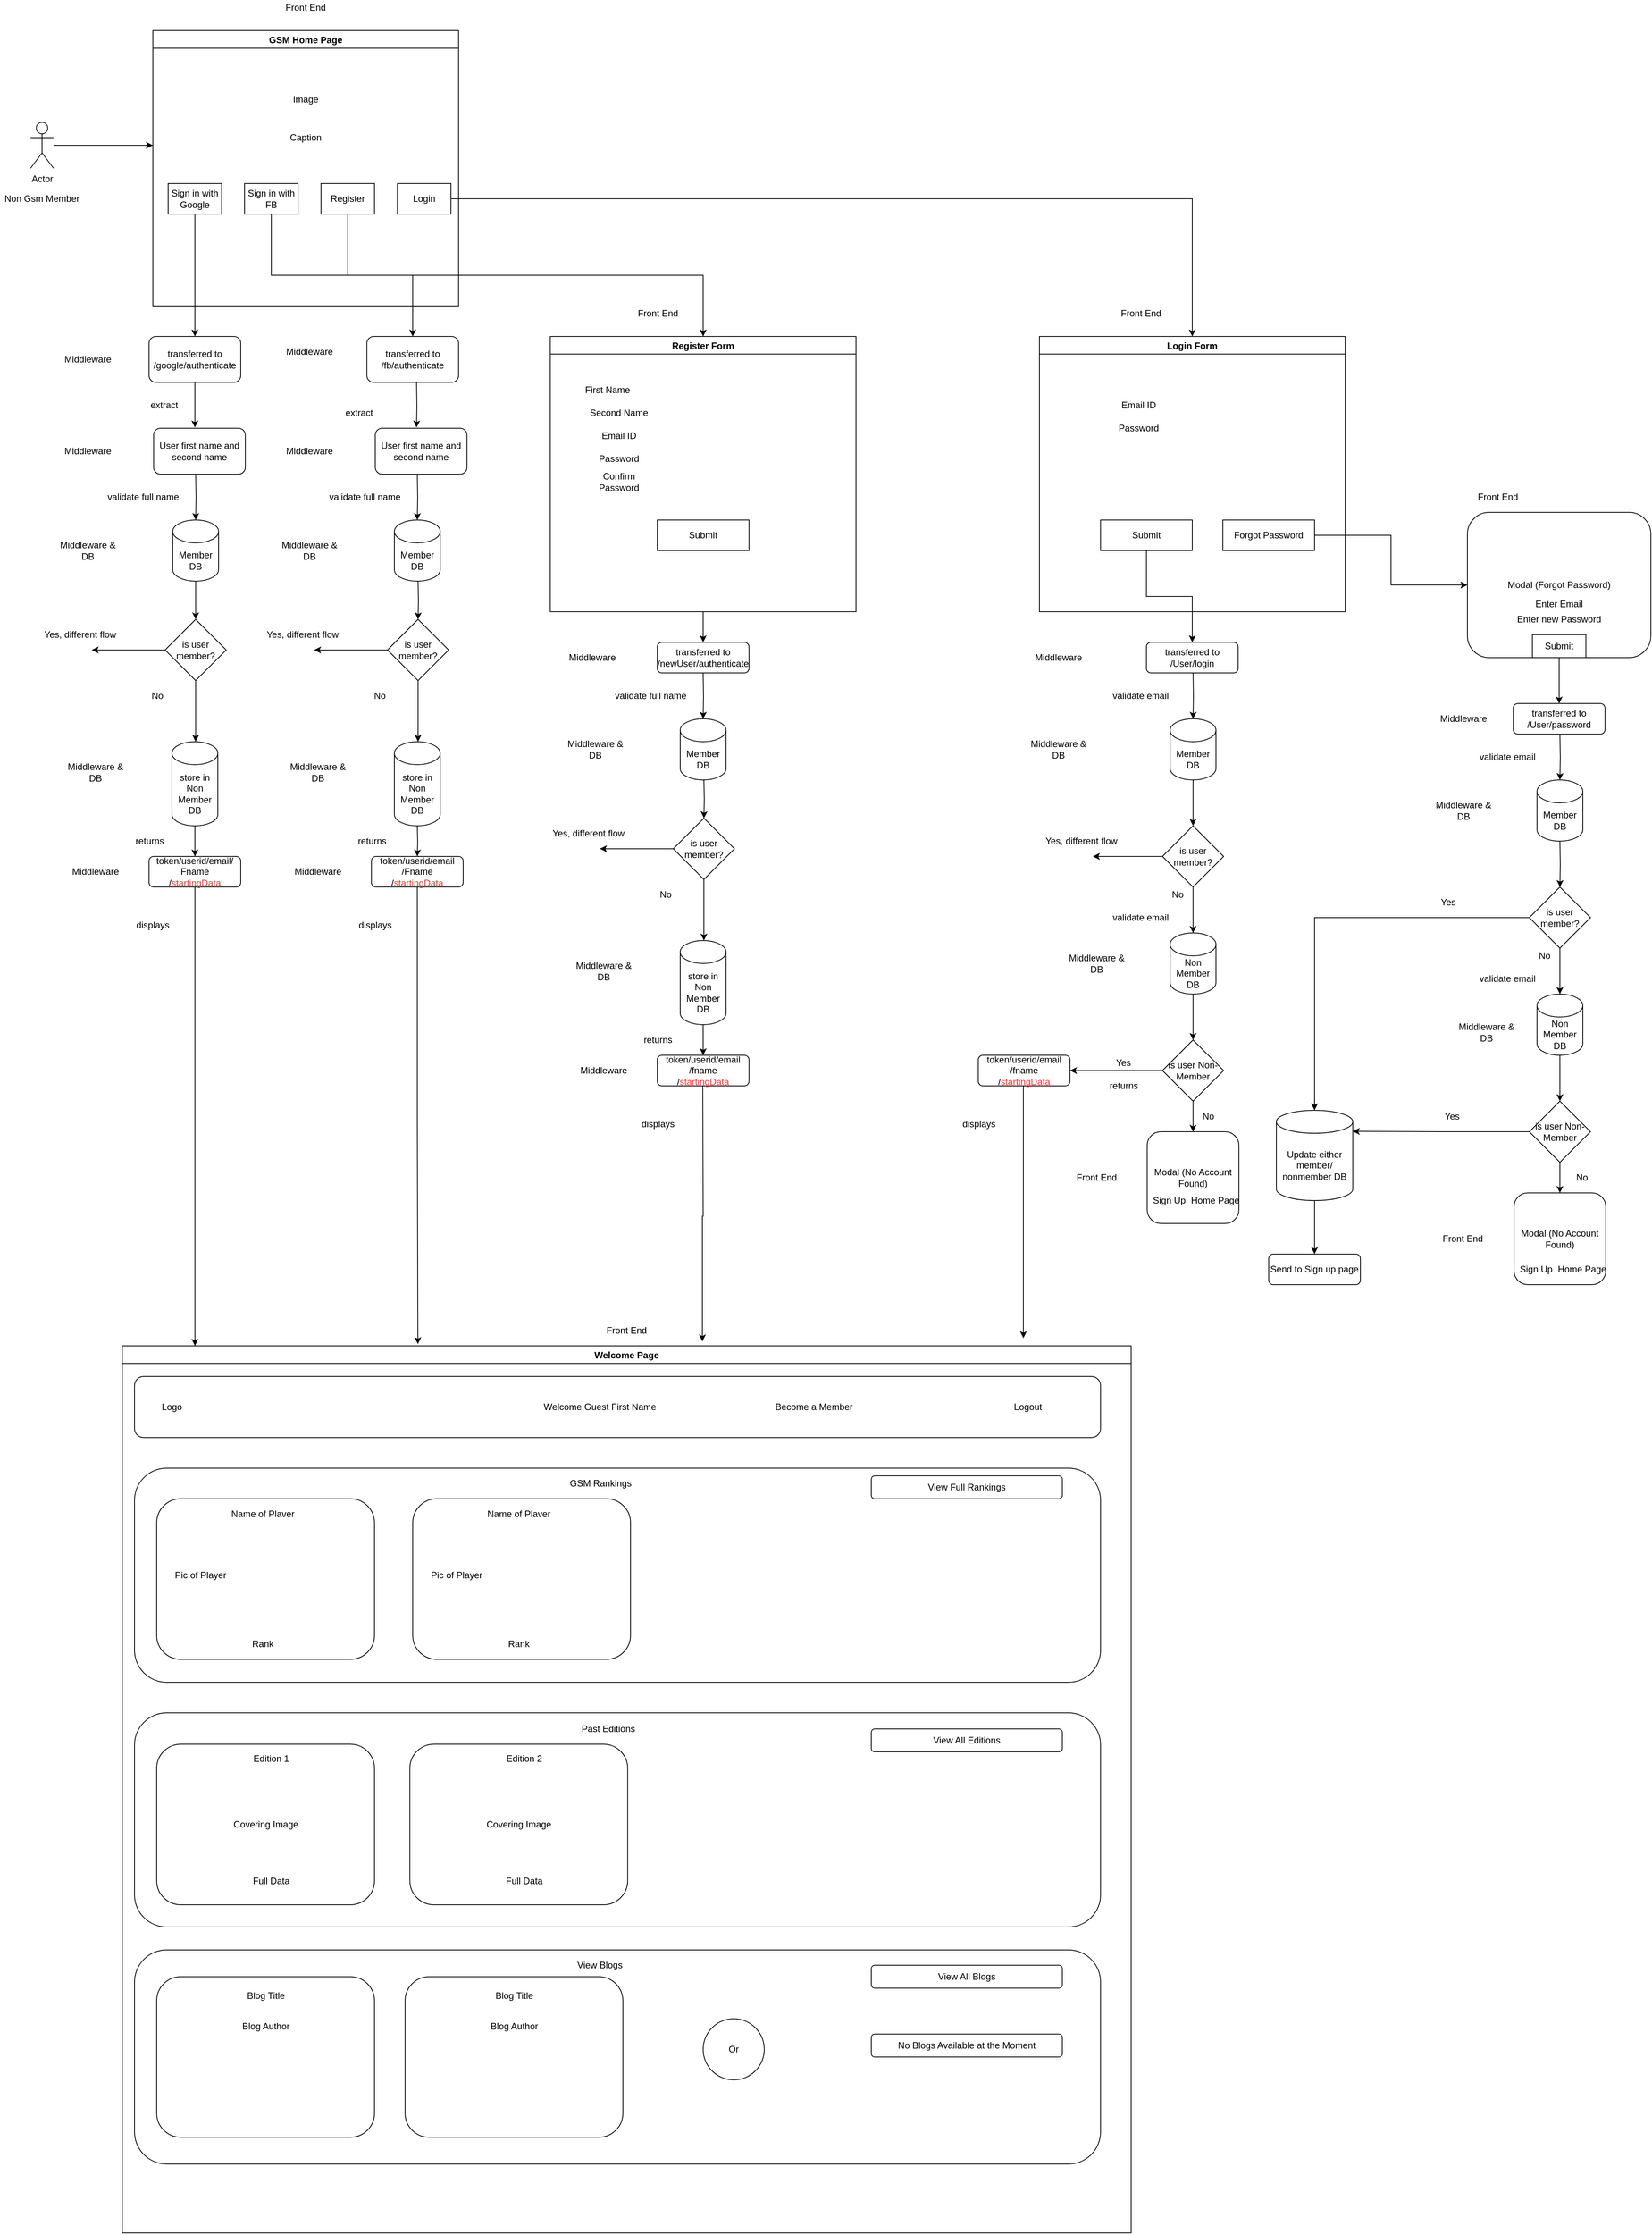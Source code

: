 <mxfile version="14.7.2" type="github">
  <diagram id="JOsgbX38XLbBY9DrWCiV" name="nonGSM member User Flow">
    <mxGraphModel dx="946" dy="614" grid="1" gridSize="10" guides="1" tooltips="1" connect="1" arrows="1" fold="1" page="1" pageScale="1" pageWidth="3300" pageHeight="4681" math="0" shadow="0">
      <root>
        <mxCell id="0" />
        <mxCell id="1" parent="0" />
        <mxCell id="Bx13AfeXELvHfdjOSMqN-60" style="edgeStyle=orthogonalEdgeStyle;rounded=0;orthogonalLoop=1;jettySize=auto;html=1;" edge="1" parent="1" source="Bx13AfeXELvHfdjOSMqN-56">
          <mxGeometry relative="1" as="geometry">
            <mxPoint x="200" y="270" as="targetPoint" />
          </mxGeometry>
        </mxCell>
        <mxCell id="Bx13AfeXELvHfdjOSMqN-56" value="Actor" style="shape=umlActor;verticalLabelPosition=bottom;verticalAlign=top;html=1;outlineConnect=0;" vertex="1" parent="1">
          <mxGeometry x="40" y="240" width="30" height="60" as="geometry" />
        </mxCell>
        <mxCell id="Bx13AfeXELvHfdjOSMqN-57" value="Non Gsm Member" style="text;html=1;strokeColor=none;fillColor=none;align=center;verticalAlign=middle;whiteSpace=wrap;rounded=0;" vertex="1" parent="1">
          <mxGeometry y="330" width="110" height="20" as="geometry" />
        </mxCell>
        <mxCell id="Bx13AfeXELvHfdjOSMqN-59" value="GSM Home Page" style="swimlane;" vertex="1" parent="1">
          <mxGeometry x="200" y="120" width="400" height="360" as="geometry">
            <mxRectangle x="200" y="120" width="130" height="23" as="alternateBounds" />
          </mxGeometry>
        </mxCell>
        <mxCell id="Bx13AfeXELvHfdjOSMqN-62" value="Image" style="text;html=1;strokeColor=none;fillColor=none;align=center;verticalAlign=middle;whiteSpace=wrap;rounded=0;" vertex="1" parent="Bx13AfeXELvHfdjOSMqN-59">
          <mxGeometry x="120" y="80" width="160" height="20" as="geometry" />
        </mxCell>
        <mxCell id="Bx13AfeXELvHfdjOSMqN-63" value="Caption" style="text;html=1;strokeColor=none;fillColor=none;align=center;verticalAlign=middle;whiteSpace=wrap;rounded=0;" vertex="1" parent="Bx13AfeXELvHfdjOSMqN-59">
          <mxGeometry x="120" y="130" width="160" height="20" as="geometry" />
        </mxCell>
        <mxCell id="Bx13AfeXELvHfdjOSMqN-64" value="Sign in with Google" style="rounded=0;whiteSpace=wrap;html=1;" vertex="1" parent="Bx13AfeXELvHfdjOSMqN-59">
          <mxGeometry x="20" y="200" width="70" height="40" as="geometry" />
        </mxCell>
        <mxCell id="Bx13AfeXELvHfdjOSMqN-65" value="Sign in with FB" style="rounded=0;whiteSpace=wrap;html=1;" vertex="1" parent="Bx13AfeXELvHfdjOSMqN-59">
          <mxGeometry x="120" y="200" width="70" height="40" as="geometry" />
        </mxCell>
        <mxCell id="Bx13AfeXELvHfdjOSMqN-66" value="Register" style="rounded=0;whiteSpace=wrap;html=1;" vertex="1" parent="Bx13AfeXELvHfdjOSMqN-59">
          <mxGeometry x="220" y="200" width="70" height="40" as="geometry" />
        </mxCell>
        <mxCell id="Bx13AfeXELvHfdjOSMqN-67" value="Login" style="rounded=0;whiteSpace=wrap;html=1;" vertex="1" parent="Bx13AfeXELvHfdjOSMqN-59">
          <mxGeometry x="320" y="200" width="70" height="40" as="geometry" />
        </mxCell>
        <mxCell id="Bx13AfeXELvHfdjOSMqN-73" style="edgeStyle=orthogonalEdgeStyle;rounded=0;orthogonalLoop=1;jettySize=auto;html=1;entryX=0.45;entryY=-0.017;entryDx=0;entryDy=0;entryPerimeter=0;" edge="1" parent="1" source="Bx13AfeXELvHfdjOSMqN-68" target="Bx13AfeXELvHfdjOSMqN-72">
          <mxGeometry relative="1" as="geometry" />
        </mxCell>
        <mxCell id="Bx13AfeXELvHfdjOSMqN-68" value="transferred to /google/authenticate" style="rounded=1;whiteSpace=wrap;html=1;" vertex="1" parent="1">
          <mxGeometry x="195" y="520" width="120" height="60" as="geometry" />
        </mxCell>
        <mxCell id="Bx13AfeXELvHfdjOSMqN-69" style="edgeStyle=orthogonalEdgeStyle;rounded=0;orthogonalLoop=1;jettySize=auto;html=1;entryX=0.5;entryY=0;entryDx=0;entryDy=0;" edge="1" parent="1" source="Bx13AfeXELvHfdjOSMqN-64" target="Bx13AfeXELvHfdjOSMqN-68">
          <mxGeometry relative="1" as="geometry" />
        </mxCell>
        <mxCell id="Bx13AfeXELvHfdjOSMqN-70" value="Front End" style="text;html=1;strokeColor=none;fillColor=none;align=center;verticalAlign=middle;whiteSpace=wrap;rounded=0;" vertex="1" parent="1">
          <mxGeometry x="325" y="80" width="150" height="20" as="geometry" />
        </mxCell>
        <mxCell id="Bx13AfeXELvHfdjOSMqN-71" value="Middleware" style="text;html=1;strokeColor=none;fillColor=none;align=center;verticalAlign=middle;whiteSpace=wrap;rounded=0;" vertex="1" parent="1">
          <mxGeometry x="70" y="540" width="90" height="20" as="geometry" />
        </mxCell>
        <mxCell id="Bx13AfeXELvHfdjOSMqN-76" style="edgeStyle=orthogonalEdgeStyle;rounded=0;orthogonalLoop=1;jettySize=auto;html=1;entryX=0.5;entryY=0;entryDx=0;entryDy=0;entryPerimeter=0;" edge="1" parent="1" target="Bx13AfeXELvHfdjOSMqN-75">
          <mxGeometry relative="1" as="geometry">
            <mxPoint x="256" y="700" as="sourcePoint" />
          </mxGeometry>
        </mxCell>
        <mxCell id="Bx13AfeXELvHfdjOSMqN-72" value="User first name and second name" style="rounded=1;whiteSpace=wrap;html=1;" vertex="1" parent="1">
          <mxGeometry x="201" y="640" width="120" height="60" as="geometry" />
        </mxCell>
        <mxCell id="Bx13AfeXELvHfdjOSMqN-74" value="extract" style="text;html=1;strokeColor=none;fillColor=none;align=center;verticalAlign=middle;whiteSpace=wrap;rounded=0;" vertex="1" parent="1">
          <mxGeometry x="195" y="600" width="40" height="20" as="geometry" />
        </mxCell>
        <mxCell id="Bx13AfeXELvHfdjOSMqN-82" style="edgeStyle=orthogonalEdgeStyle;rounded=0;orthogonalLoop=1;jettySize=auto;html=1;entryX=0.5;entryY=0;entryDx=0;entryDy=0;" edge="1" parent="1" source="Bx13AfeXELvHfdjOSMqN-75" target="Bx13AfeXELvHfdjOSMqN-78">
          <mxGeometry relative="1" as="geometry" />
        </mxCell>
        <mxCell id="Bx13AfeXELvHfdjOSMqN-75" value="Member DB" style="shape=cylinder3;whiteSpace=wrap;html=1;boundedLbl=1;backgroundOutline=1;size=15;" vertex="1" parent="1">
          <mxGeometry x="226" y="760" width="60" height="80" as="geometry" />
        </mxCell>
        <mxCell id="Bx13AfeXELvHfdjOSMqN-77" value="validate full name" style="text;html=1;strokeColor=none;fillColor=none;align=center;verticalAlign=middle;whiteSpace=wrap;rounded=0;" vertex="1" parent="1">
          <mxGeometry x="130" y="720" width="115" height="20" as="geometry" />
        </mxCell>
        <mxCell id="Bx13AfeXELvHfdjOSMqN-79" style="edgeStyle=orthogonalEdgeStyle;rounded=0;orthogonalLoop=1;jettySize=auto;html=1;" edge="1" parent="1" source="Bx13AfeXELvHfdjOSMqN-78">
          <mxGeometry relative="1" as="geometry">
            <mxPoint x="120" y="930" as="targetPoint" />
          </mxGeometry>
        </mxCell>
        <mxCell id="Bx13AfeXELvHfdjOSMqN-84" style="edgeStyle=orthogonalEdgeStyle;rounded=0;orthogonalLoop=1;jettySize=auto;html=1;entryX=0.5;entryY=0;entryDx=0;entryDy=0;" edge="1" parent="1" source="Bx13AfeXELvHfdjOSMqN-78">
          <mxGeometry relative="1" as="geometry">
            <mxPoint x="256" y="1050" as="targetPoint" />
          </mxGeometry>
        </mxCell>
        <mxCell id="Bx13AfeXELvHfdjOSMqN-78" value="is user member?" style="rhombus;whiteSpace=wrap;html=1;" vertex="1" parent="1">
          <mxGeometry x="216" y="890" width="80" height="80" as="geometry" />
        </mxCell>
        <mxCell id="Bx13AfeXELvHfdjOSMqN-81" value="Yes, different flow" style="text;html=1;strokeColor=none;fillColor=none;align=center;verticalAlign=middle;whiteSpace=wrap;rounded=0;" vertex="1" parent="1">
          <mxGeometry x="30" y="900" width="150" height="20" as="geometry" />
        </mxCell>
        <mxCell id="Bx13AfeXELvHfdjOSMqN-85" value="No" style="text;html=1;strokeColor=none;fillColor=none;align=center;verticalAlign=middle;whiteSpace=wrap;rounded=0;" vertex="1" parent="1">
          <mxGeometry x="186" y="980" width="40" height="20" as="geometry" />
        </mxCell>
        <mxCell id="Bx13AfeXELvHfdjOSMqN-88" style="edgeStyle=orthogonalEdgeStyle;rounded=0;orthogonalLoop=1;jettySize=auto;html=1;entryX=0.5;entryY=0;entryDx=0;entryDy=0;" edge="1" parent="1" source="Bx13AfeXELvHfdjOSMqN-86" target="Bx13AfeXELvHfdjOSMqN-87">
          <mxGeometry relative="1" as="geometry" />
        </mxCell>
        <mxCell id="Bx13AfeXELvHfdjOSMqN-86" value="store in Non Member DB" style="shape=cylinder3;whiteSpace=wrap;html=1;boundedLbl=1;backgroundOutline=1;size=15;" vertex="1" parent="1">
          <mxGeometry x="225" y="1050" width="60" height="110" as="geometry" />
        </mxCell>
        <mxCell id="Bx13AfeXELvHfdjOSMqN-94" style="edgeStyle=orthogonalEdgeStyle;rounded=0;orthogonalLoop=1;jettySize=auto;html=1;entryX=0.072;entryY=0;entryDx=0;entryDy=0;entryPerimeter=0;" edge="1" parent="1" source="Bx13AfeXELvHfdjOSMqN-87" target="Bx13AfeXELvHfdjOSMqN-255">
          <mxGeometry relative="1" as="geometry">
            <mxPoint x="255" y="1360" as="targetPoint" />
          </mxGeometry>
        </mxCell>
        <mxCell id="Bx13AfeXELvHfdjOSMqN-87" value="token/userid/email/ Fname&lt;br&gt;/&lt;font color=&quot;#ff3333&quot;&gt;startingData&lt;/font&gt;" style="rounded=1;whiteSpace=wrap;html=1;" vertex="1" parent="1">
          <mxGeometry x="195" y="1200" width="120" height="40" as="geometry" />
        </mxCell>
        <mxCell id="Bx13AfeXELvHfdjOSMqN-89" value="Middleware" style="text;html=1;strokeColor=none;fillColor=none;align=center;verticalAlign=middle;whiteSpace=wrap;rounded=0;" vertex="1" parent="1">
          <mxGeometry x="70" y="660" width="90" height="20" as="geometry" />
        </mxCell>
        <mxCell id="Bx13AfeXELvHfdjOSMqN-90" value="Middleware &amp;amp; DB" style="text;html=1;strokeColor=none;fillColor=none;align=center;verticalAlign=middle;whiteSpace=wrap;rounded=0;" vertex="1" parent="1">
          <mxGeometry x="70" y="790" width="90" height="20" as="geometry" />
        </mxCell>
        <mxCell id="Bx13AfeXELvHfdjOSMqN-91" value="Middleware &amp;amp; DB" style="text;html=1;strokeColor=none;fillColor=none;align=center;verticalAlign=middle;whiteSpace=wrap;rounded=0;" vertex="1" parent="1">
          <mxGeometry x="80" y="1080" width="90" height="20" as="geometry" />
        </mxCell>
        <mxCell id="Bx13AfeXELvHfdjOSMqN-92" value="Middleware" style="text;html=1;strokeColor=none;fillColor=none;align=center;verticalAlign=middle;whiteSpace=wrap;rounded=0;" vertex="1" parent="1">
          <mxGeometry x="80" y="1210" width="90" height="20" as="geometry" />
        </mxCell>
        <mxCell id="Bx13AfeXELvHfdjOSMqN-93" value="returns" style="text;html=1;strokeColor=none;fillColor=none;align=center;verticalAlign=middle;whiteSpace=wrap;rounded=0;" vertex="1" parent="1">
          <mxGeometry x="176" y="1170" width="40" height="20" as="geometry" />
        </mxCell>
        <mxCell id="Bx13AfeXELvHfdjOSMqN-95" value="displays" style="text;html=1;strokeColor=none;fillColor=none;align=center;verticalAlign=middle;whiteSpace=wrap;rounded=0;" vertex="1" parent="1">
          <mxGeometry x="180" y="1280" width="40" height="20" as="geometry" />
        </mxCell>
        <mxCell id="Bx13AfeXELvHfdjOSMqN-96" value="transferred to /fb/authenticate" style="rounded=1;whiteSpace=wrap;html=1;" vertex="1" parent="1">
          <mxGeometry x="480" y="520" width="120" height="60" as="geometry" />
        </mxCell>
        <mxCell id="Bx13AfeXELvHfdjOSMqN-97" style="edgeStyle=orthogonalEdgeStyle;rounded=0;orthogonalLoop=1;jettySize=auto;html=1;exitX=0.5;exitY=1;exitDx=0;exitDy=0;entryX=0.5;entryY=0;entryDx=0;entryDy=0;" edge="1" parent="1" source="Bx13AfeXELvHfdjOSMqN-65" target="Bx13AfeXELvHfdjOSMqN-96">
          <mxGeometry relative="1" as="geometry" />
        </mxCell>
        <mxCell id="Bx13AfeXELvHfdjOSMqN-98" value="Middleware" style="text;html=1;strokeColor=none;fillColor=none;align=center;verticalAlign=middle;whiteSpace=wrap;rounded=0;" vertex="1" parent="1">
          <mxGeometry x="360" y="530" width="90" height="20" as="geometry" />
        </mxCell>
        <mxCell id="Bx13AfeXELvHfdjOSMqN-119" value="extract" style="text;html=1;strokeColor=none;fillColor=none;align=center;verticalAlign=middle;whiteSpace=wrap;rounded=0;" vertex="1" parent="1">
          <mxGeometry x="450" y="610" width="40" height="20" as="geometry" />
        </mxCell>
        <mxCell id="Bx13AfeXELvHfdjOSMqN-120" style="edgeStyle=orthogonalEdgeStyle;rounded=0;orthogonalLoop=1;jettySize=auto;html=1;entryX=0.45;entryY=-0.017;entryDx=0;entryDy=0;entryPerimeter=0;" edge="1" parent="1" target="Bx13AfeXELvHfdjOSMqN-121">
          <mxGeometry relative="1" as="geometry">
            <mxPoint x="545" y="580" as="sourcePoint" />
          </mxGeometry>
        </mxCell>
        <mxCell id="Bx13AfeXELvHfdjOSMqN-121" value="User first name and second name" style="rounded=1;whiteSpace=wrap;html=1;" vertex="1" parent="1">
          <mxGeometry x="491" y="640" width="120" height="60" as="geometry" />
        </mxCell>
        <mxCell id="Bx13AfeXELvHfdjOSMqN-122" value="Middleware" style="text;html=1;strokeColor=none;fillColor=none;align=center;verticalAlign=middle;whiteSpace=wrap;rounded=0;" vertex="1" parent="1">
          <mxGeometry x="360" y="660" width="90" height="20" as="geometry" />
        </mxCell>
        <mxCell id="Bx13AfeXELvHfdjOSMqN-123" style="edgeStyle=orthogonalEdgeStyle;rounded=0;orthogonalLoop=1;jettySize=auto;html=1;entryX=0.5;entryY=0;entryDx=0;entryDy=0;entryPerimeter=0;" edge="1" parent="1" target="Bx13AfeXELvHfdjOSMqN-124">
          <mxGeometry relative="1" as="geometry">
            <mxPoint x="546" y="700" as="sourcePoint" />
          </mxGeometry>
        </mxCell>
        <mxCell id="Bx13AfeXELvHfdjOSMqN-124" value="Member DB" style="shape=cylinder3;whiteSpace=wrap;html=1;boundedLbl=1;backgroundOutline=1;size=15;" vertex="1" parent="1">
          <mxGeometry x="516" y="760" width="60" height="80" as="geometry" />
        </mxCell>
        <mxCell id="Bx13AfeXELvHfdjOSMqN-125" value="validate full name" style="text;html=1;strokeColor=none;fillColor=none;align=center;verticalAlign=middle;whiteSpace=wrap;rounded=0;" vertex="1" parent="1">
          <mxGeometry x="420" y="720" width="115" height="20" as="geometry" />
        </mxCell>
        <mxCell id="Bx13AfeXELvHfdjOSMqN-126" value="Middleware &amp;amp; DB" style="text;html=1;strokeColor=none;fillColor=none;align=center;verticalAlign=middle;whiteSpace=wrap;rounded=0;" vertex="1" parent="1">
          <mxGeometry x="360" y="790" width="90" height="20" as="geometry" />
        </mxCell>
        <mxCell id="Bx13AfeXELvHfdjOSMqN-127" style="edgeStyle=orthogonalEdgeStyle;rounded=0;orthogonalLoop=1;jettySize=auto;html=1;entryX=0.5;entryY=0;entryDx=0;entryDy=0;" edge="1" parent="1" target="Bx13AfeXELvHfdjOSMqN-130">
          <mxGeometry relative="1" as="geometry">
            <mxPoint x="547" y="840" as="sourcePoint" />
          </mxGeometry>
        </mxCell>
        <mxCell id="Bx13AfeXELvHfdjOSMqN-128" style="edgeStyle=orthogonalEdgeStyle;rounded=0;orthogonalLoop=1;jettySize=auto;html=1;" edge="1" parent="1" source="Bx13AfeXELvHfdjOSMqN-130">
          <mxGeometry relative="1" as="geometry">
            <mxPoint x="411" y="930" as="targetPoint" />
          </mxGeometry>
        </mxCell>
        <mxCell id="Bx13AfeXELvHfdjOSMqN-129" style="edgeStyle=orthogonalEdgeStyle;rounded=0;orthogonalLoop=1;jettySize=auto;html=1;entryX=0.5;entryY=0;entryDx=0;entryDy=0;" edge="1" parent="1" source="Bx13AfeXELvHfdjOSMqN-130">
          <mxGeometry relative="1" as="geometry">
            <mxPoint x="547" y="1050" as="targetPoint" />
          </mxGeometry>
        </mxCell>
        <mxCell id="Bx13AfeXELvHfdjOSMqN-130" value="is user member?" style="rhombus;whiteSpace=wrap;html=1;" vertex="1" parent="1">
          <mxGeometry x="507" y="890" width="80" height="80" as="geometry" />
        </mxCell>
        <mxCell id="Bx13AfeXELvHfdjOSMqN-131" value="Yes, different flow" style="text;html=1;strokeColor=none;fillColor=none;align=center;verticalAlign=middle;whiteSpace=wrap;rounded=0;" vertex="1" parent="1">
          <mxGeometry x="321" y="900" width="150" height="20" as="geometry" />
        </mxCell>
        <mxCell id="Bx13AfeXELvHfdjOSMqN-132" value="No" style="text;html=1;strokeColor=none;fillColor=none;align=center;verticalAlign=middle;whiteSpace=wrap;rounded=0;" vertex="1" parent="1">
          <mxGeometry x="477" y="980" width="40" height="20" as="geometry" />
        </mxCell>
        <mxCell id="Bx13AfeXELvHfdjOSMqN-133" value="store in Non Member DB" style="shape=cylinder3;whiteSpace=wrap;html=1;boundedLbl=1;backgroundOutline=1;size=15;" vertex="1" parent="1">
          <mxGeometry x="516" y="1050" width="60" height="110" as="geometry" />
        </mxCell>
        <mxCell id="Bx13AfeXELvHfdjOSMqN-134" value="Middleware &amp;amp; DB" style="text;html=1;strokeColor=none;fillColor=none;align=center;verticalAlign=middle;whiteSpace=wrap;rounded=0;" vertex="1" parent="1">
          <mxGeometry x="371" y="1080" width="90" height="20" as="geometry" />
        </mxCell>
        <mxCell id="Bx13AfeXELvHfdjOSMqN-135" style="edgeStyle=orthogonalEdgeStyle;rounded=0;orthogonalLoop=1;jettySize=auto;html=1;entryX=0.5;entryY=0;entryDx=0;entryDy=0;" edge="1" parent="1" target="Bx13AfeXELvHfdjOSMqN-137">
          <mxGeometry relative="1" as="geometry">
            <mxPoint x="546" y="1160" as="sourcePoint" />
          </mxGeometry>
        </mxCell>
        <mxCell id="Bx13AfeXELvHfdjOSMqN-136" style="edgeStyle=orthogonalEdgeStyle;rounded=0;orthogonalLoop=1;jettySize=auto;html=1;entryX=0.293;entryY=-0.002;entryDx=0;entryDy=0;entryPerimeter=0;" edge="1" parent="1" source="Bx13AfeXELvHfdjOSMqN-137" target="Bx13AfeXELvHfdjOSMqN-255">
          <mxGeometry relative="1" as="geometry">
            <mxPoint x="546" y="1360" as="targetPoint" />
          </mxGeometry>
        </mxCell>
        <mxCell id="Bx13AfeXELvHfdjOSMqN-137" value="token/userid/email /Fname&lt;br&gt;/&lt;font color=&quot;#ff3333&quot;&gt;startingData&lt;/font&gt;" style="rounded=1;whiteSpace=wrap;html=1;" vertex="1" parent="1">
          <mxGeometry x="486" y="1200" width="120" height="40" as="geometry" />
        </mxCell>
        <mxCell id="Bx13AfeXELvHfdjOSMqN-138" value="Middleware" style="text;html=1;strokeColor=none;fillColor=none;align=center;verticalAlign=middle;whiteSpace=wrap;rounded=0;" vertex="1" parent="1">
          <mxGeometry x="371" y="1210" width="90" height="20" as="geometry" />
        </mxCell>
        <mxCell id="Bx13AfeXELvHfdjOSMqN-139" value="returns" style="text;html=1;strokeColor=none;fillColor=none;align=center;verticalAlign=middle;whiteSpace=wrap;rounded=0;" vertex="1" parent="1">
          <mxGeometry x="467" y="1170" width="40" height="20" as="geometry" />
        </mxCell>
        <mxCell id="Bx13AfeXELvHfdjOSMqN-140" value="displays" style="text;html=1;strokeColor=none;fillColor=none;align=center;verticalAlign=middle;whiteSpace=wrap;rounded=0;" vertex="1" parent="1">
          <mxGeometry x="471" y="1280" width="40" height="20" as="geometry" />
        </mxCell>
        <mxCell id="Bx13AfeXELvHfdjOSMqN-151" style="edgeStyle=orthogonalEdgeStyle;rounded=0;orthogonalLoop=1;jettySize=auto;html=1;entryX=0.5;entryY=0;entryDx=0;entryDy=0;" edge="1" parent="1" source="Bx13AfeXELvHfdjOSMqN-141" target="Bx13AfeXELvHfdjOSMqN-148">
          <mxGeometry relative="1" as="geometry" />
        </mxCell>
        <mxCell id="Bx13AfeXELvHfdjOSMqN-141" value="Register Form" style="swimlane;" vertex="1" parent="1">
          <mxGeometry x="720" y="520" width="400" height="360" as="geometry" />
        </mxCell>
        <mxCell id="Bx13AfeXELvHfdjOSMqN-142" value="First Name" style="text;html=1;strokeColor=none;fillColor=none;align=center;verticalAlign=middle;whiteSpace=wrap;rounded=0;" vertex="1" parent="Bx13AfeXELvHfdjOSMqN-141">
          <mxGeometry x="40" y="60" width="70" height="20" as="geometry" />
        </mxCell>
        <mxCell id="Bx13AfeXELvHfdjOSMqN-143" value="Second Name" style="text;html=1;strokeColor=none;fillColor=none;align=center;verticalAlign=middle;whiteSpace=wrap;rounded=0;" vertex="1" parent="Bx13AfeXELvHfdjOSMqN-141">
          <mxGeometry x="40" y="90" width="100" height="20" as="geometry" />
        </mxCell>
        <mxCell id="Bx13AfeXELvHfdjOSMqN-144" value="Email ID" style="text;html=1;strokeColor=none;fillColor=none;align=center;verticalAlign=middle;whiteSpace=wrap;rounded=0;" vertex="1" parent="Bx13AfeXELvHfdjOSMqN-141">
          <mxGeometry x="40" y="120" width="100" height="20" as="geometry" />
        </mxCell>
        <mxCell id="Bx13AfeXELvHfdjOSMqN-145" value="Password" style="text;html=1;strokeColor=none;fillColor=none;align=center;verticalAlign=middle;whiteSpace=wrap;rounded=0;" vertex="1" parent="Bx13AfeXELvHfdjOSMqN-141">
          <mxGeometry x="40" y="150" width="100" height="20" as="geometry" />
        </mxCell>
        <mxCell id="Bx13AfeXELvHfdjOSMqN-146" value="Confirm Password" style="text;html=1;strokeColor=none;fillColor=none;align=center;verticalAlign=middle;whiteSpace=wrap;rounded=0;" vertex="1" parent="Bx13AfeXELvHfdjOSMqN-141">
          <mxGeometry x="40" y="180" width="100" height="20" as="geometry" />
        </mxCell>
        <mxCell id="Bx13AfeXELvHfdjOSMqN-147" value="Submit" style="rounded=0;whiteSpace=wrap;html=1;" vertex="1" parent="Bx13AfeXELvHfdjOSMqN-141">
          <mxGeometry x="140" y="240" width="120" height="40" as="geometry" />
        </mxCell>
        <mxCell id="Bx13AfeXELvHfdjOSMqN-148" value="transferred to /newUser/authenticate" style="rounded=1;whiteSpace=wrap;html=1;" vertex="1" parent="1">
          <mxGeometry x="860" y="920" width="120" height="40" as="geometry" />
        </mxCell>
        <mxCell id="Bx13AfeXELvHfdjOSMqN-149" value="Front End" style="text;html=1;strokeColor=none;fillColor=none;align=center;verticalAlign=middle;whiteSpace=wrap;rounded=0;" vertex="1" parent="1">
          <mxGeometry x="816" y="480" width="90" height="20" as="geometry" />
        </mxCell>
        <mxCell id="Bx13AfeXELvHfdjOSMqN-150" value="Middleware" style="text;html=1;strokeColor=none;fillColor=none;align=center;verticalAlign=middle;whiteSpace=wrap;rounded=0;" vertex="1" parent="1">
          <mxGeometry x="730" y="930" width="90" height="20" as="geometry" />
        </mxCell>
        <mxCell id="Bx13AfeXELvHfdjOSMqN-152" style="edgeStyle=orthogonalEdgeStyle;rounded=0;orthogonalLoop=1;jettySize=auto;html=1;entryX=0.5;entryY=0;entryDx=0;entryDy=0;entryPerimeter=0;" edge="1" parent="1" target="Bx13AfeXELvHfdjOSMqN-153">
          <mxGeometry relative="1" as="geometry">
            <mxPoint x="920" y="960" as="sourcePoint" />
          </mxGeometry>
        </mxCell>
        <mxCell id="Bx13AfeXELvHfdjOSMqN-153" value="Member DB" style="shape=cylinder3;whiteSpace=wrap;html=1;boundedLbl=1;backgroundOutline=1;size=15;" vertex="1" parent="1">
          <mxGeometry x="890" y="1020" width="60" height="80" as="geometry" />
        </mxCell>
        <mxCell id="Bx13AfeXELvHfdjOSMqN-154" value="validate full name" style="text;html=1;strokeColor=none;fillColor=none;align=center;verticalAlign=middle;whiteSpace=wrap;rounded=0;" vertex="1" parent="1">
          <mxGeometry x="794" y="980" width="115" height="20" as="geometry" />
        </mxCell>
        <mxCell id="Bx13AfeXELvHfdjOSMqN-155" value="Middleware &amp;amp; DB" style="text;html=1;strokeColor=none;fillColor=none;align=center;verticalAlign=middle;whiteSpace=wrap;rounded=0;" vertex="1" parent="1">
          <mxGeometry x="734" y="1050" width="90" height="20" as="geometry" />
        </mxCell>
        <mxCell id="Bx13AfeXELvHfdjOSMqN-156" style="edgeStyle=orthogonalEdgeStyle;rounded=0;orthogonalLoop=1;jettySize=auto;html=1;entryX=0.5;entryY=0;entryDx=0;entryDy=0;" edge="1" parent="1" target="Bx13AfeXELvHfdjOSMqN-159">
          <mxGeometry relative="1" as="geometry">
            <mxPoint x="921" y="1100" as="sourcePoint" />
          </mxGeometry>
        </mxCell>
        <mxCell id="Bx13AfeXELvHfdjOSMqN-157" style="edgeStyle=orthogonalEdgeStyle;rounded=0;orthogonalLoop=1;jettySize=auto;html=1;" edge="1" parent="1" source="Bx13AfeXELvHfdjOSMqN-159">
          <mxGeometry relative="1" as="geometry">
            <mxPoint x="785" y="1190" as="targetPoint" />
          </mxGeometry>
        </mxCell>
        <mxCell id="Bx13AfeXELvHfdjOSMqN-158" style="edgeStyle=orthogonalEdgeStyle;rounded=0;orthogonalLoop=1;jettySize=auto;html=1;entryX=0.5;entryY=0;entryDx=0;entryDy=0;" edge="1" parent="1" source="Bx13AfeXELvHfdjOSMqN-159">
          <mxGeometry relative="1" as="geometry">
            <mxPoint x="921" y="1310" as="targetPoint" />
          </mxGeometry>
        </mxCell>
        <mxCell id="Bx13AfeXELvHfdjOSMqN-159" value="is user member?" style="rhombus;whiteSpace=wrap;html=1;" vertex="1" parent="1">
          <mxGeometry x="881" y="1150" width="80" height="80" as="geometry" />
        </mxCell>
        <mxCell id="Bx13AfeXELvHfdjOSMqN-160" value="Yes, different flow" style="text;html=1;strokeColor=none;fillColor=none;align=center;verticalAlign=middle;whiteSpace=wrap;rounded=0;" vertex="1" parent="1">
          <mxGeometry x="695" y="1160" width="150" height="20" as="geometry" />
        </mxCell>
        <mxCell id="Bx13AfeXELvHfdjOSMqN-161" value="No" style="text;html=1;strokeColor=none;fillColor=none;align=center;verticalAlign=middle;whiteSpace=wrap;rounded=0;" vertex="1" parent="1">
          <mxGeometry x="851" y="1240" width="40" height="20" as="geometry" />
        </mxCell>
        <mxCell id="Bx13AfeXELvHfdjOSMqN-169" style="edgeStyle=orthogonalEdgeStyle;rounded=0;orthogonalLoop=1;jettySize=auto;html=1;" edge="1" parent="1" source="Bx13AfeXELvHfdjOSMqN-162" target="Bx13AfeXELvHfdjOSMqN-164">
          <mxGeometry relative="1" as="geometry" />
        </mxCell>
        <mxCell id="Bx13AfeXELvHfdjOSMqN-162" value="store in Non Member DB" style="shape=cylinder3;whiteSpace=wrap;html=1;boundedLbl=1;backgroundOutline=1;size=15;" vertex="1" parent="1">
          <mxGeometry x="890" y="1310" width="60" height="110" as="geometry" />
        </mxCell>
        <mxCell id="Bx13AfeXELvHfdjOSMqN-163" value="Middleware &amp;amp; DB" style="text;html=1;strokeColor=none;fillColor=none;align=center;verticalAlign=middle;whiteSpace=wrap;rounded=0;" vertex="1" parent="1">
          <mxGeometry x="745" y="1340" width="90" height="20" as="geometry" />
        </mxCell>
        <mxCell id="Bx13AfeXELvHfdjOSMqN-164" value="token/userid/email&lt;br&gt;/fname&lt;br&gt;/&lt;font color=&quot;#ff3333&quot;&gt;startingData&lt;/font&gt;" style="rounded=1;whiteSpace=wrap;html=1;" vertex="1" parent="1">
          <mxGeometry x="860" y="1460" width="120" height="40" as="geometry" />
        </mxCell>
        <mxCell id="Bx13AfeXELvHfdjOSMqN-165" value="Middleware" style="text;html=1;strokeColor=none;fillColor=none;align=center;verticalAlign=middle;whiteSpace=wrap;rounded=0;" vertex="1" parent="1">
          <mxGeometry x="745" y="1470" width="90" height="20" as="geometry" />
        </mxCell>
        <mxCell id="Bx13AfeXELvHfdjOSMqN-166" value="returns" style="text;html=1;strokeColor=none;fillColor=none;align=center;verticalAlign=middle;whiteSpace=wrap;rounded=0;" vertex="1" parent="1">
          <mxGeometry x="841" y="1430" width="40" height="20" as="geometry" />
        </mxCell>
        <mxCell id="Bx13AfeXELvHfdjOSMqN-167" style="edgeStyle=orthogonalEdgeStyle;rounded=0;orthogonalLoop=1;jettySize=auto;html=1;entryX=0.575;entryY=-0.005;entryDx=0;entryDy=0;entryPerimeter=0;" edge="1" parent="1" target="Bx13AfeXELvHfdjOSMqN-255">
          <mxGeometry relative="1" as="geometry">
            <mxPoint x="919.5" y="1620" as="targetPoint" />
            <mxPoint x="919.5" y="1500" as="sourcePoint" />
          </mxGeometry>
        </mxCell>
        <mxCell id="Bx13AfeXELvHfdjOSMqN-168" value="displays" style="text;html=1;strokeColor=none;fillColor=none;align=center;verticalAlign=middle;whiteSpace=wrap;rounded=0;" vertex="1" parent="1">
          <mxGeometry x="841" y="1540" width="40" height="20" as="geometry" />
        </mxCell>
        <mxCell id="Bx13AfeXELvHfdjOSMqN-170" style="edgeStyle=orthogonalEdgeStyle;rounded=0;orthogonalLoop=1;jettySize=auto;html=1;exitX=0.5;exitY=1;exitDx=0;exitDy=0;" edge="1" parent="1" source="Bx13AfeXELvHfdjOSMqN-66" target="Bx13AfeXELvHfdjOSMqN-141">
          <mxGeometry relative="1" as="geometry" />
        </mxCell>
        <mxCell id="Bx13AfeXELvHfdjOSMqN-183" style="edgeStyle=orthogonalEdgeStyle;rounded=0;orthogonalLoop=1;jettySize=auto;html=1;entryX=0.5;entryY=0;entryDx=0;entryDy=0;exitX=0.5;exitY=1;exitDx=0;exitDy=0;" edge="1" parent="1" source="Bx13AfeXELvHfdjOSMqN-177" target="Bx13AfeXELvHfdjOSMqN-181">
          <mxGeometry relative="1" as="geometry" />
        </mxCell>
        <mxCell id="Bx13AfeXELvHfdjOSMqN-171" value="Login Form" style="swimlane;" vertex="1" parent="1">
          <mxGeometry x="1360" y="520" width="400" height="360" as="geometry" />
        </mxCell>
        <mxCell id="Bx13AfeXELvHfdjOSMqN-177" value="Submit" style="rounded=0;whiteSpace=wrap;html=1;" vertex="1" parent="Bx13AfeXELvHfdjOSMqN-171">
          <mxGeometry x="80" y="240" width="120" height="40" as="geometry" />
        </mxCell>
        <mxCell id="Bx13AfeXELvHfdjOSMqN-178" value="Email ID" style="text;html=1;strokeColor=none;fillColor=none;align=center;verticalAlign=middle;whiteSpace=wrap;rounded=0;" vertex="1" parent="Bx13AfeXELvHfdjOSMqN-171">
          <mxGeometry x="80" y="80" width="100" height="20" as="geometry" />
        </mxCell>
        <mxCell id="Bx13AfeXELvHfdjOSMqN-179" value="Password" style="text;html=1;strokeColor=none;fillColor=none;align=center;verticalAlign=middle;whiteSpace=wrap;rounded=0;" vertex="1" parent="Bx13AfeXELvHfdjOSMqN-171">
          <mxGeometry x="80" y="110" width="100" height="20" as="geometry" />
        </mxCell>
        <mxCell id="Bx13AfeXELvHfdjOSMqN-180" value="Forgot Password" style="rounded=0;whiteSpace=wrap;html=1;" vertex="1" parent="Bx13AfeXELvHfdjOSMqN-171">
          <mxGeometry x="240" y="240" width="120" height="40" as="geometry" />
        </mxCell>
        <mxCell id="Bx13AfeXELvHfdjOSMqN-181" value="transferred to /User/login" style="rounded=1;whiteSpace=wrap;html=1;" vertex="1" parent="1">
          <mxGeometry x="1500" y="920" width="120" height="40" as="geometry" />
        </mxCell>
        <mxCell id="Bx13AfeXELvHfdjOSMqN-182" value="Middleware" style="text;html=1;strokeColor=none;fillColor=none;align=center;verticalAlign=middle;whiteSpace=wrap;rounded=0;" vertex="1" parent="1">
          <mxGeometry x="1340" y="930" width="90" height="20" as="geometry" />
        </mxCell>
        <mxCell id="Bx13AfeXELvHfdjOSMqN-185" style="edgeStyle=orthogonalEdgeStyle;rounded=0;orthogonalLoop=1;jettySize=auto;html=1;entryX=0.5;entryY=0;entryDx=0;entryDy=0;entryPerimeter=0;" edge="1" parent="1" target="Bx13AfeXELvHfdjOSMqN-186">
          <mxGeometry relative="1" as="geometry">
            <mxPoint x="1561" y="960" as="sourcePoint" />
          </mxGeometry>
        </mxCell>
        <mxCell id="Bx13AfeXELvHfdjOSMqN-194" style="edgeStyle=orthogonalEdgeStyle;rounded=0;orthogonalLoop=1;jettySize=auto;html=1;entryX=0.5;entryY=0;entryDx=0;entryDy=0;" edge="1" parent="1" source="Bx13AfeXELvHfdjOSMqN-186" target="Bx13AfeXELvHfdjOSMqN-190">
          <mxGeometry relative="1" as="geometry" />
        </mxCell>
        <mxCell id="Bx13AfeXELvHfdjOSMqN-186" value="Member DB" style="shape=cylinder3;whiteSpace=wrap;html=1;boundedLbl=1;backgroundOutline=1;size=15;" vertex="1" parent="1">
          <mxGeometry x="1531" y="1020" width="60" height="80" as="geometry" />
        </mxCell>
        <mxCell id="Bx13AfeXELvHfdjOSMqN-187" value="validate email" style="text;html=1;strokeColor=none;fillColor=none;align=center;verticalAlign=middle;whiteSpace=wrap;rounded=0;" vertex="1" parent="1">
          <mxGeometry x="1435" y="980" width="115" height="20" as="geometry" />
        </mxCell>
        <mxCell id="Bx13AfeXELvHfdjOSMqN-188" style="edgeStyle=orthogonalEdgeStyle;rounded=0;orthogonalLoop=1;jettySize=auto;html=1;" edge="1" parent="1" source="Bx13AfeXELvHfdjOSMqN-190">
          <mxGeometry relative="1" as="geometry">
            <mxPoint x="1430" y="1200" as="targetPoint" />
          </mxGeometry>
        </mxCell>
        <mxCell id="Bx13AfeXELvHfdjOSMqN-196" style="edgeStyle=orthogonalEdgeStyle;rounded=0;orthogonalLoop=1;jettySize=auto;html=1;entryX=0.5;entryY=0;entryDx=0;entryDy=0;entryPerimeter=0;" edge="1" parent="1" source="Bx13AfeXELvHfdjOSMqN-190" target="Bx13AfeXELvHfdjOSMqN-195">
          <mxGeometry relative="1" as="geometry" />
        </mxCell>
        <mxCell id="Bx13AfeXELvHfdjOSMqN-190" value="is user member?" style="rhombus;whiteSpace=wrap;html=1;" vertex="1" parent="1">
          <mxGeometry x="1521" y="1160" width="80" height="80" as="geometry" />
        </mxCell>
        <mxCell id="Bx13AfeXELvHfdjOSMqN-191" value="Yes, different flow" style="text;html=1;strokeColor=none;fillColor=none;align=center;verticalAlign=middle;whiteSpace=wrap;rounded=0;" vertex="1" parent="1">
          <mxGeometry x="1340" y="1170" width="150" height="20" as="geometry" />
        </mxCell>
        <mxCell id="Bx13AfeXELvHfdjOSMqN-192" value="No" style="text;html=1;strokeColor=none;fillColor=none;align=center;verticalAlign=middle;whiteSpace=wrap;rounded=0;" vertex="1" parent="1">
          <mxGeometry x="1521" y="1240" width="40" height="20" as="geometry" />
        </mxCell>
        <mxCell id="Bx13AfeXELvHfdjOSMqN-198" style="edgeStyle=orthogonalEdgeStyle;rounded=0;orthogonalLoop=1;jettySize=auto;html=1;entryX=0.5;entryY=0;entryDx=0;entryDy=0;" edge="1" parent="1" source="Bx13AfeXELvHfdjOSMqN-195" target="Bx13AfeXELvHfdjOSMqN-197">
          <mxGeometry relative="1" as="geometry" />
        </mxCell>
        <mxCell id="Bx13AfeXELvHfdjOSMqN-195" value="Non Member DB" style="shape=cylinder3;whiteSpace=wrap;html=1;boundedLbl=1;backgroundOutline=1;size=15;" vertex="1" parent="1">
          <mxGeometry x="1531" y="1300" width="60" height="80" as="geometry" />
        </mxCell>
        <mxCell id="Bx13AfeXELvHfdjOSMqN-204" style="edgeStyle=orthogonalEdgeStyle;rounded=0;orthogonalLoop=1;jettySize=auto;html=1;entryX=1;entryY=0.5;entryDx=0;entryDy=0;" edge="1" parent="1" source="Bx13AfeXELvHfdjOSMqN-197" target="Bx13AfeXELvHfdjOSMqN-203">
          <mxGeometry relative="1" as="geometry" />
        </mxCell>
        <mxCell id="Bx13AfeXELvHfdjOSMqN-209" style="edgeStyle=orthogonalEdgeStyle;rounded=0;orthogonalLoop=1;jettySize=auto;html=1;entryX=0.5;entryY=0;entryDx=0;entryDy=0;" edge="1" parent="1" source="Bx13AfeXELvHfdjOSMqN-197" target="Bx13AfeXELvHfdjOSMqN-207">
          <mxGeometry relative="1" as="geometry" />
        </mxCell>
        <mxCell id="Bx13AfeXELvHfdjOSMqN-197" value="is user Non-Member" style="rhombus;whiteSpace=wrap;html=1;" vertex="1" parent="1">
          <mxGeometry x="1521" y="1440" width="80" height="80" as="geometry" />
        </mxCell>
        <mxCell id="Bx13AfeXELvHfdjOSMqN-200" value="validate email" style="text;html=1;strokeColor=none;fillColor=none;align=center;verticalAlign=middle;whiteSpace=wrap;rounded=0;" vertex="1" parent="1">
          <mxGeometry x="1435" y="1270" width="115" height="20" as="geometry" />
        </mxCell>
        <mxCell id="Bx13AfeXELvHfdjOSMqN-201" value="Middleware &amp;amp; DB" style="text;html=1;strokeColor=none;fillColor=none;align=center;verticalAlign=middle;whiteSpace=wrap;rounded=0;" vertex="1" parent="1">
          <mxGeometry x="1340" y="1050" width="90" height="20" as="geometry" />
        </mxCell>
        <mxCell id="Bx13AfeXELvHfdjOSMqN-202" value="Middleware &amp;amp; DB" style="text;html=1;strokeColor=none;fillColor=none;align=center;verticalAlign=middle;whiteSpace=wrap;rounded=0;" vertex="1" parent="1">
          <mxGeometry x="1390" y="1330" width="90" height="20" as="geometry" />
        </mxCell>
        <mxCell id="Bx13AfeXELvHfdjOSMqN-203" value="token/userid/email&lt;br&gt;/fname&lt;br&gt;/&lt;font color=&quot;#ff3333&quot;&gt;startingData&lt;/font&gt;" style="rounded=1;whiteSpace=wrap;html=1;" vertex="1" parent="1">
          <mxGeometry x="1280" y="1460" width="120" height="40" as="geometry" />
        </mxCell>
        <mxCell id="Bx13AfeXELvHfdjOSMqN-205" value="Yes" style="text;html=1;strokeColor=none;fillColor=none;align=center;verticalAlign=middle;whiteSpace=wrap;rounded=0;" vertex="1" parent="1">
          <mxGeometry x="1450" y="1460" width="40" height="20" as="geometry" />
        </mxCell>
        <mxCell id="Bx13AfeXELvHfdjOSMqN-206" value="returns" style="text;html=1;strokeColor=none;fillColor=none;align=center;verticalAlign=middle;whiteSpace=wrap;rounded=0;" vertex="1" parent="1">
          <mxGeometry x="1412.5" y="1490" width="115" height="20" as="geometry" />
        </mxCell>
        <mxCell id="Bx13AfeXELvHfdjOSMqN-207" value="Modal (No Account Found)" style="rounded=1;whiteSpace=wrap;html=1;" vertex="1" parent="1">
          <mxGeometry x="1501" y="1560" width="120" height="120" as="geometry" />
        </mxCell>
        <mxCell id="Bx13AfeXELvHfdjOSMqN-210" value="No" style="text;html=1;strokeColor=none;fillColor=none;align=center;verticalAlign=middle;whiteSpace=wrap;rounded=0;" vertex="1" parent="1">
          <mxGeometry x="1561" y="1530" width="40" height="20" as="geometry" />
        </mxCell>
        <mxCell id="Bx13AfeXELvHfdjOSMqN-211" value="Sign Up" style="text;html=1;strokeColor=none;fillColor=none;align=center;verticalAlign=middle;whiteSpace=wrap;rounded=0;" vertex="1" parent="1">
          <mxGeometry x="1480" y="1640" width="100" height="20" as="geometry" />
        </mxCell>
        <mxCell id="Bx13AfeXELvHfdjOSMqN-212" value="Home Page" style="text;html=1;strokeColor=none;fillColor=none;align=center;verticalAlign=middle;whiteSpace=wrap;rounded=0;" vertex="1" parent="1">
          <mxGeometry x="1540" y="1640" width="100" height="20" as="geometry" />
        </mxCell>
        <mxCell id="Bx13AfeXELvHfdjOSMqN-213" value="Front End" style="text;html=1;strokeColor=none;fillColor=none;align=center;verticalAlign=middle;whiteSpace=wrap;rounded=0;" vertex="1" parent="1">
          <mxGeometry x="1390" y="1610" width="90" height="20" as="geometry" />
        </mxCell>
        <mxCell id="Bx13AfeXELvHfdjOSMqN-214" style="edgeStyle=orthogonalEdgeStyle;rounded=0;orthogonalLoop=1;jettySize=auto;html=1;" edge="1" parent="1">
          <mxGeometry relative="1" as="geometry">
            <mxPoint x="1339" y="1830" as="targetPoint" />
            <mxPoint x="1339" y="1500" as="sourcePoint" />
          </mxGeometry>
        </mxCell>
        <mxCell id="Bx13AfeXELvHfdjOSMqN-215" value="displays" style="text;html=1;strokeColor=none;fillColor=none;align=center;verticalAlign=middle;whiteSpace=wrap;rounded=0;" vertex="1" parent="1">
          <mxGeometry x="1260.5" y="1540" width="40" height="20" as="geometry" />
        </mxCell>
        <mxCell id="Bx13AfeXELvHfdjOSMqN-216" style="edgeStyle=orthogonalEdgeStyle;rounded=0;orthogonalLoop=1;jettySize=auto;html=1;entryX=0.5;entryY=0;entryDx=0;entryDy=0;" edge="1" parent="1" source="Bx13AfeXELvHfdjOSMqN-67" target="Bx13AfeXELvHfdjOSMqN-171">
          <mxGeometry relative="1" as="geometry" />
        </mxCell>
        <mxCell id="Bx13AfeXELvHfdjOSMqN-217" value="Modal (Forgot Password)" style="rounded=1;whiteSpace=wrap;html=1;" vertex="1" parent="1">
          <mxGeometry x="1920" y="750" width="240" height="190" as="geometry" />
        </mxCell>
        <mxCell id="Bx13AfeXELvHfdjOSMqN-218" value="Enter new Password" style="text;html=1;strokeColor=none;fillColor=none;align=center;verticalAlign=middle;whiteSpace=wrap;rounded=0;" vertex="1" parent="1">
          <mxGeometry x="1975" y="880" width="130" height="20" as="geometry" />
        </mxCell>
        <mxCell id="Bx13AfeXELvHfdjOSMqN-219" style="edgeStyle=orthogonalEdgeStyle;rounded=0;orthogonalLoop=1;jettySize=auto;html=1;entryX=0;entryY=0.5;entryDx=0;entryDy=0;" edge="1" parent="1" source="Bx13AfeXELvHfdjOSMqN-180" target="Bx13AfeXELvHfdjOSMqN-217">
          <mxGeometry relative="1" as="geometry" />
        </mxCell>
        <mxCell id="Bx13AfeXELvHfdjOSMqN-225" style="edgeStyle=orthogonalEdgeStyle;rounded=0;orthogonalLoop=1;jettySize=auto;html=1;entryX=0.5;entryY=0;entryDx=0;entryDy=0;" edge="1" parent="1" source="Bx13AfeXELvHfdjOSMqN-220" target="Bx13AfeXELvHfdjOSMqN-221">
          <mxGeometry relative="1" as="geometry" />
        </mxCell>
        <mxCell id="Bx13AfeXELvHfdjOSMqN-220" value="Submit" style="rounded=0;whiteSpace=wrap;html=1;" vertex="1" parent="1">
          <mxGeometry x="2005" y="910" width="70" height="30" as="geometry" />
        </mxCell>
        <mxCell id="Bx13AfeXELvHfdjOSMqN-221" value="transferred to /User/password" style="rounded=1;whiteSpace=wrap;html=1;" vertex="1" parent="1">
          <mxGeometry x="1980" y="1000" width="120" height="40" as="geometry" />
        </mxCell>
        <mxCell id="Bx13AfeXELvHfdjOSMqN-222" value="Front End" style="text;html=1;strokeColor=none;fillColor=none;align=center;verticalAlign=middle;whiteSpace=wrap;rounded=0;" vertex="1" parent="1">
          <mxGeometry x="1447.5" y="480" width="90" height="20" as="geometry" />
        </mxCell>
        <mxCell id="Bx13AfeXELvHfdjOSMqN-223" value="Front End" style="text;html=1;strokeColor=none;fillColor=none;align=center;verticalAlign=middle;whiteSpace=wrap;rounded=0;" vertex="1" parent="1">
          <mxGeometry x="1915" y="720" width="90" height="20" as="geometry" />
        </mxCell>
        <mxCell id="Bx13AfeXELvHfdjOSMqN-224" value="Middleware" style="text;html=1;strokeColor=none;fillColor=none;align=center;verticalAlign=middle;whiteSpace=wrap;rounded=0;" vertex="1" parent="1">
          <mxGeometry x="1870" y="1010" width="90" height="20" as="geometry" />
        </mxCell>
        <mxCell id="Bx13AfeXELvHfdjOSMqN-226" value="Enter Email" style="text;html=1;strokeColor=none;fillColor=none;align=center;verticalAlign=middle;whiteSpace=wrap;rounded=0;" vertex="1" parent="1">
          <mxGeometry x="1975" y="860" width="130" height="20" as="geometry" />
        </mxCell>
        <mxCell id="Bx13AfeXELvHfdjOSMqN-227" style="edgeStyle=orthogonalEdgeStyle;rounded=0;orthogonalLoop=1;jettySize=auto;html=1;entryX=0.5;entryY=0;entryDx=0;entryDy=0;entryPerimeter=0;" edge="1" parent="1" target="Bx13AfeXELvHfdjOSMqN-228">
          <mxGeometry relative="1" as="geometry">
            <mxPoint x="2041" y="1040" as="sourcePoint" />
          </mxGeometry>
        </mxCell>
        <mxCell id="Bx13AfeXELvHfdjOSMqN-228" value="Member DB" style="shape=cylinder3;whiteSpace=wrap;html=1;boundedLbl=1;backgroundOutline=1;size=15;" vertex="1" parent="1">
          <mxGeometry x="2011" y="1100" width="60" height="80" as="geometry" />
        </mxCell>
        <mxCell id="Bx13AfeXELvHfdjOSMqN-229" value="validate email" style="text;html=1;strokeColor=none;fillColor=none;align=center;verticalAlign=middle;whiteSpace=wrap;rounded=0;" vertex="1" parent="1">
          <mxGeometry x="1915" y="1060" width="115" height="20" as="geometry" />
        </mxCell>
        <mxCell id="Bx13AfeXELvHfdjOSMqN-230" value="Middleware &amp;amp; DB" style="text;html=1;strokeColor=none;fillColor=none;align=center;verticalAlign=middle;whiteSpace=wrap;rounded=0;" vertex="1" parent="1">
          <mxGeometry x="1870" y="1130" width="90" height="20" as="geometry" />
        </mxCell>
        <mxCell id="Bx13AfeXELvHfdjOSMqN-231" style="edgeStyle=orthogonalEdgeStyle;rounded=0;orthogonalLoop=1;jettySize=auto;html=1;entryX=0.5;entryY=0;entryDx=0;entryDy=0;" edge="1" parent="1" target="Bx13AfeXELvHfdjOSMqN-234">
          <mxGeometry relative="1" as="geometry">
            <mxPoint x="2041" y="1180" as="sourcePoint" />
          </mxGeometry>
        </mxCell>
        <mxCell id="Bx13AfeXELvHfdjOSMqN-232" style="edgeStyle=orthogonalEdgeStyle;rounded=0;orthogonalLoop=1;jettySize=auto;html=1;entryX=0.5;entryY=0;entryDx=0;entryDy=0;entryPerimeter=0;" edge="1" parent="1" source="Bx13AfeXELvHfdjOSMqN-234" target="Bx13AfeXELvHfdjOSMqN-252">
          <mxGeometry relative="1" as="geometry">
            <mxPoint x="1740" y="1530" as="targetPoint" />
          </mxGeometry>
        </mxCell>
        <mxCell id="Bx13AfeXELvHfdjOSMqN-233" style="edgeStyle=orthogonalEdgeStyle;rounded=0;orthogonalLoop=1;jettySize=auto;html=1;entryX=0.5;entryY=0;entryDx=0;entryDy=0;entryPerimeter=0;" edge="1" parent="1" source="Bx13AfeXELvHfdjOSMqN-234" target="Bx13AfeXELvHfdjOSMqN-236">
          <mxGeometry relative="1" as="geometry" />
        </mxCell>
        <mxCell id="Bx13AfeXELvHfdjOSMqN-234" value="is user member?" style="rhombus;whiteSpace=wrap;html=1;" vertex="1" parent="1">
          <mxGeometry x="2001" y="1240" width="80" height="80" as="geometry" />
        </mxCell>
        <mxCell id="Bx13AfeXELvHfdjOSMqN-235" value="No" style="text;html=1;strokeColor=none;fillColor=none;align=center;verticalAlign=middle;whiteSpace=wrap;rounded=0;" vertex="1" parent="1">
          <mxGeometry x="2001" y="1320" width="40" height="20" as="geometry" />
        </mxCell>
        <mxCell id="Bx13AfeXELvHfdjOSMqN-242" style="edgeStyle=orthogonalEdgeStyle;rounded=0;orthogonalLoop=1;jettySize=auto;html=1;entryX=0.5;entryY=0;entryDx=0;entryDy=0;" edge="1" parent="1" source="Bx13AfeXELvHfdjOSMqN-236" target="Bx13AfeXELvHfdjOSMqN-238">
          <mxGeometry relative="1" as="geometry" />
        </mxCell>
        <mxCell id="Bx13AfeXELvHfdjOSMqN-236" value="Non Member DB" style="shape=cylinder3;whiteSpace=wrap;html=1;boundedLbl=1;backgroundOutline=1;size=15;" vertex="1" parent="1">
          <mxGeometry x="2011" y="1380" width="60" height="80" as="geometry" />
        </mxCell>
        <mxCell id="Bx13AfeXELvHfdjOSMqN-237" value="validate email" style="text;html=1;strokeColor=none;fillColor=none;align=center;verticalAlign=middle;whiteSpace=wrap;rounded=0;" vertex="1" parent="1">
          <mxGeometry x="1915" y="1350" width="115" height="20" as="geometry" />
        </mxCell>
        <mxCell id="Bx13AfeXELvHfdjOSMqN-245" style="edgeStyle=orthogonalEdgeStyle;rounded=0;orthogonalLoop=1;jettySize=auto;html=1;entryX=0.5;entryY=0;entryDx=0;entryDy=0;" edge="1" parent="1" source="Bx13AfeXELvHfdjOSMqN-238" target="Bx13AfeXELvHfdjOSMqN-239">
          <mxGeometry relative="1" as="geometry" />
        </mxCell>
        <mxCell id="Bx13AfeXELvHfdjOSMqN-248" style="edgeStyle=orthogonalEdgeStyle;rounded=0;orthogonalLoop=1;jettySize=auto;html=1;entryX=1;entryY=0;entryDx=0;entryDy=27.5;entryPerimeter=0;" edge="1" parent="1" source="Bx13AfeXELvHfdjOSMqN-238" target="Bx13AfeXELvHfdjOSMqN-252">
          <mxGeometry relative="1" as="geometry">
            <mxPoint x="1800" y="1560" as="targetPoint" />
          </mxGeometry>
        </mxCell>
        <mxCell id="Bx13AfeXELvHfdjOSMqN-238" value="is user Non-Member" style="rhombus;whiteSpace=wrap;html=1;" vertex="1" parent="1">
          <mxGeometry x="2001" y="1520" width="80" height="80" as="geometry" />
        </mxCell>
        <mxCell id="Bx13AfeXELvHfdjOSMqN-239" value="Modal (No Account Found)" style="rounded=1;whiteSpace=wrap;html=1;" vertex="1" parent="1">
          <mxGeometry x="1981" y="1640" width="120" height="120" as="geometry" />
        </mxCell>
        <mxCell id="Bx13AfeXELvHfdjOSMqN-240" value="No" style="text;html=1;strokeColor=none;fillColor=none;align=center;verticalAlign=middle;whiteSpace=wrap;rounded=0;" vertex="1" parent="1">
          <mxGeometry x="2050" y="1610" width="40" height="20" as="geometry" />
        </mxCell>
        <mxCell id="Bx13AfeXELvHfdjOSMqN-241" value="Front End" style="text;html=1;strokeColor=none;fillColor=none;align=center;verticalAlign=middle;whiteSpace=wrap;rounded=0;" vertex="1" parent="1">
          <mxGeometry x="1869" y="1690" width="90" height="20" as="geometry" />
        </mxCell>
        <mxCell id="Bx13AfeXELvHfdjOSMqN-243" value="Middleware &amp;amp; DB" style="text;html=1;strokeColor=none;fillColor=none;align=center;verticalAlign=middle;whiteSpace=wrap;rounded=0;" vertex="1" parent="1">
          <mxGeometry x="1900" y="1420" width="90" height="20" as="geometry" />
        </mxCell>
        <mxCell id="Bx13AfeXELvHfdjOSMqN-246" value="Sign Up" style="text;html=1;strokeColor=none;fillColor=none;align=center;verticalAlign=middle;whiteSpace=wrap;rounded=0;" vertex="1" parent="1">
          <mxGeometry x="1960" y="1730" width="100" height="20" as="geometry" />
        </mxCell>
        <mxCell id="Bx13AfeXELvHfdjOSMqN-247" value="Home Page" style="text;html=1;strokeColor=none;fillColor=none;align=center;verticalAlign=middle;whiteSpace=wrap;rounded=0;" vertex="1" parent="1">
          <mxGeometry x="2020" y="1730" width="100" height="20" as="geometry" />
        </mxCell>
        <mxCell id="Bx13AfeXELvHfdjOSMqN-250" value="Yes" style="text;html=1;strokeColor=none;fillColor=none;align=center;verticalAlign=middle;whiteSpace=wrap;rounded=0;" vertex="1" parent="1">
          <mxGeometry x="1875" y="1250" width="40" height="20" as="geometry" />
        </mxCell>
        <mxCell id="Bx13AfeXELvHfdjOSMqN-251" value="Yes" style="text;html=1;strokeColor=none;fillColor=none;align=center;verticalAlign=middle;whiteSpace=wrap;rounded=0;" vertex="1" parent="1">
          <mxGeometry x="1880" y="1530" width="40" height="20" as="geometry" />
        </mxCell>
        <mxCell id="Bx13AfeXELvHfdjOSMqN-254" style="edgeStyle=orthogonalEdgeStyle;rounded=0;orthogonalLoop=1;jettySize=auto;html=1;entryX=0.5;entryY=0;entryDx=0;entryDy=0;" edge="1" parent="1" source="Bx13AfeXELvHfdjOSMqN-252" target="Bx13AfeXELvHfdjOSMqN-253">
          <mxGeometry relative="1" as="geometry" />
        </mxCell>
        <mxCell id="Bx13AfeXELvHfdjOSMqN-252" value="Update either member/&lt;br&gt;nonmember DB" style="shape=cylinder3;whiteSpace=wrap;html=1;boundedLbl=1;backgroundOutline=1;size=15;" vertex="1" parent="1">
          <mxGeometry x="1670" y="1532" width="100" height="118" as="geometry" />
        </mxCell>
        <mxCell id="Bx13AfeXELvHfdjOSMqN-253" value="Send to Sign up page" style="rounded=1;whiteSpace=wrap;html=1;" vertex="1" parent="1">
          <mxGeometry x="1660" y="1720" width="120" height="40" as="geometry" />
        </mxCell>
        <mxCell id="Bx13AfeXELvHfdjOSMqN-255" value="Welcome Page" style="swimlane;" vertex="1" parent="1">
          <mxGeometry x="160" y="1840" width="1320" height="1160" as="geometry" />
        </mxCell>
        <mxCell id="Bx13AfeXELvHfdjOSMqN-256" value="" style="rounded=1;whiteSpace=wrap;html=1;" vertex="1" parent="Bx13AfeXELvHfdjOSMqN-255">
          <mxGeometry x="16" y="40" width="1264" height="80" as="geometry" />
        </mxCell>
        <mxCell id="Bx13AfeXELvHfdjOSMqN-257" value="Logo" style="text;html=1;strokeColor=none;fillColor=none;align=center;verticalAlign=middle;whiteSpace=wrap;rounded=0;" vertex="1" parent="Bx13AfeXELvHfdjOSMqN-255">
          <mxGeometry x="45" y="70" width="40" height="20" as="geometry" />
        </mxCell>
        <mxCell id="Bx13AfeXELvHfdjOSMqN-258" value="Welcome Guest First Name" style="text;html=1;strokeColor=none;fillColor=none;align=center;verticalAlign=middle;whiteSpace=wrap;rounded=0;" vertex="1" parent="Bx13AfeXELvHfdjOSMqN-255">
          <mxGeometry x="540" y="70" width="170" height="20" as="geometry" />
        </mxCell>
        <mxCell id="Bx13AfeXELvHfdjOSMqN-259" value="Become a Member" style="text;html=1;strokeColor=none;fillColor=none;align=center;verticalAlign=middle;whiteSpace=wrap;rounded=0;" vertex="1" parent="Bx13AfeXELvHfdjOSMqN-255">
          <mxGeometry x="820" y="70" width="170" height="20" as="geometry" />
        </mxCell>
        <mxCell id="Bx13AfeXELvHfdjOSMqN-260" value="Logout" style="text;html=1;strokeColor=none;fillColor=none;align=center;verticalAlign=middle;whiteSpace=wrap;rounded=0;" vertex="1" parent="Bx13AfeXELvHfdjOSMqN-255">
          <mxGeometry x="1100" y="70" width="170" height="20" as="geometry" />
        </mxCell>
        <mxCell id="Bx13AfeXELvHfdjOSMqN-261" value="" style="rounded=1;whiteSpace=wrap;html=1;" vertex="1" parent="Bx13AfeXELvHfdjOSMqN-255">
          <mxGeometry x="16" y="160" width="1264" height="280" as="geometry" />
        </mxCell>
        <mxCell id="Bx13AfeXELvHfdjOSMqN-262" value="GSM Rankings" style="text;html=1;strokeColor=none;fillColor=none;align=center;verticalAlign=middle;whiteSpace=wrap;rounded=0;" vertex="1" parent="Bx13AfeXELvHfdjOSMqN-255">
          <mxGeometry x="542" y="170" width="168" height="20" as="geometry" />
        </mxCell>
        <mxCell id="Bx13AfeXELvHfdjOSMqN-263" value="" style="rounded=1;whiteSpace=wrap;html=1;" vertex="1" parent="Bx13AfeXELvHfdjOSMqN-255">
          <mxGeometry x="45" y="200" width="285" height="210" as="geometry" />
        </mxCell>
        <mxCell id="Bx13AfeXELvHfdjOSMqN-264" value="Name of Plaver" style="text;html=1;strokeColor=none;fillColor=none;align=center;verticalAlign=middle;whiteSpace=wrap;rounded=0;" vertex="1" parent="Bx13AfeXELvHfdjOSMqN-255">
          <mxGeometry x="120" y="210" width="127.5" height="20" as="geometry" />
        </mxCell>
        <mxCell id="Bx13AfeXELvHfdjOSMqN-266" value="Rank" style="text;html=1;strokeColor=none;fillColor=none;align=center;verticalAlign=middle;whiteSpace=wrap;rounded=0;" vertex="1" parent="Bx13AfeXELvHfdjOSMqN-255">
          <mxGeometry x="163.75" y="380" width="40" height="20" as="geometry" />
        </mxCell>
        <mxCell id="Bx13AfeXELvHfdjOSMqN-267" value="" style="rounded=1;whiteSpace=wrap;html=1;" vertex="1" parent="Bx13AfeXELvHfdjOSMqN-255">
          <mxGeometry x="380" y="200" width="285" height="210" as="geometry" />
        </mxCell>
        <mxCell id="Bx13AfeXELvHfdjOSMqN-268" value="Name of Plaver" style="text;html=1;strokeColor=none;fillColor=none;align=center;verticalAlign=middle;whiteSpace=wrap;rounded=0;" vertex="1" parent="Bx13AfeXELvHfdjOSMqN-255">
          <mxGeometry x="455" y="210" width="127.5" height="20" as="geometry" />
        </mxCell>
        <mxCell id="Bx13AfeXELvHfdjOSMqN-269" value="Rank" style="text;html=1;strokeColor=none;fillColor=none;align=center;verticalAlign=middle;whiteSpace=wrap;rounded=0;" vertex="1" parent="Bx13AfeXELvHfdjOSMqN-255">
          <mxGeometry x="498.75" y="380" width="40" height="20" as="geometry" />
        </mxCell>
        <mxCell id="Bx13AfeXELvHfdjOSMqN-270" value="Pic of Player" style="text;html=1;strokeColor=none;fillColor=none;align=center;verticalAlign=middle;whiteSpace=wrap;rounded=0;" vertex="1" parent="Bx13AfeXELvHfdjOSMqN-255">
          <mxGeometry x="400" y="250" width="75" height="100" as="geometry" />
        </mxCell>
        <mxCell id="Bx13AfeXELvHfdjOSMqN-271" value="View Full Rankings" style="rounded=1;whiteSpace=wrap;html=1;" vertex="1" parent="Bx13AfeXELvHfdjOSMqN-255">
          <mxGeometry x="980" y="170" width="250" height="30" as="geometry" />
        </mxCell>
        <mxCell id="Bx13AfeXELvHfdjOSMqN-272" value="" style="rounded=1;whiteSpace=wrap;html=1;" vertex="1" parent="Bx13AfeXELvHfdjOSMqN-255">
          <mxGeometry x="16" y="480" width="1264" height="280" as="geometry" />
        </mxCell>
        <mxCell id="Bx13AfeXELvHfdjOSMqN-273" value="Past Editions" style="text;html=1;strokeColor=none;fillColor=none;align=center;verticalAlign=middle;whiteSpace=wrap;rounded=0;" vertex="1" parent="Bx13AfeXELvHfdjOSMqN-255">
          <mxGeometry x="552" y="491" width="168" height="20" as="geometry" />
        </mxCell>
        <mxCell id="Bx13AfeXELvHfdjOSMqN-274" value="" style="rounded=1;whiteSpace=wrap;html=1;" vertex="1" parent="Bx13AfeXELvHfdjOSMqN-255">
          <mxGeometry x="45" y="521" width="285" height="210" as="geometry" />
        </mxCell>
        <mxCell id="Bx13AfeXELvHfdjOSMqN-275" value="Edition 1" style="text;html=1;strokeColor=none;fillColor=none;align=center;verticalAlign=middle;whiteSpace=wrap;rounded=0;" vertex="1" parent="Bx13AfeXELvHfdjOSMqN-255">
          <mxGeometry x="160" y="530" width="70" height="20" as="geometry" />
        </mxCell>
        <mxCell id="Bx13AfeXELvHfdjOSMqN-276" value="Covering Image" style="text;html=1;strokeColor=none;fillColor=none;align=center;verticalAlign=middle;whiteSpace=wrap;rounded=0;" vertex="1" parent="Bx13AfeXELvHfdjOSMqN-255">
          <mxGeometry x="138.75" y="616" width="97.5" height="20" as="geometry" />
        </mxCell>
        <mxCell id="Bx13AfeXELvHfdjOSMqN-277" value="Full Data" style="text;html=1;strokeColor=none;fillColor=none;align=center;verticalAlign=middle;whiteSpace=wrap;rounded=0;" vertex="1" parent="Bx13AfeXELvHfdjOSMqN-255">
          <mxGeometry x="160" y="690" width="70" height="20" as="geometry" />
        </mxCell>
        <mxCell id="Bx13AfeXELvHfdjOSMqN-278" value="" style="rounded=1;whiteSpace=wrap;html=1;" vertex="1" parent="Bx13AfeXELvHfdjOSMqN-255">
          <mxGeometry x="376.25" y="521" width="285" height="210" as="geometry" />
        </mxCell>
        <mxCell id="Bx13AfeXELvHfdjOSMqN-279" value="Edition 2" style="text;html=1;strokeColor=none;fillColor=none;align=center;verticalAlign=middle;whiteSpace=wrap;rounded=0;" vertex="1" parent="Bx13AfeXELvHfdjOSMqN-255">
          <mxGeometry x="491.25" y="530" width="70" height="20" as="geometry" />
        </mxCell>
        <mxCell id="Bx13AfeXELvHfdjOSMqN-280" value="Covering Image" style="text;html=1;strokeColor=none;fillColor=none;align=center;verticalAlign=middle;whiteSpace=wrap;rounded=0;" vertex="1" parent="Bx13AfeXELvHfdjOSMqN-255">
          <mxGeometry x="470" y="616" width="97.5" height="20" as="geometry" />
        </mxCell>
        <mxCell id="Bx13AfeXELvHfdjOSMqN-281" value="Full Data" style="text;html=1;strokeColor=none;fillColor=none;align=center;verticalAlign=middle;whiteSpace=wrap;rounded=0;" vertex="1" parent="Bx13AfeXELvHfdjOSMqN-255">
          <mxGeometry x="491.25" y="690" width="70" height="20" as="geometry" />
        </mxCell>
        <mxCell id="Bx13AfeXELvHfdjOSMqN-282" value="View All Editions" style="rounded=1;whiteSpace=wrap;html=1;" vertex="1" parent="Bx13AfeXELvHfdjOSMqN-255">
          <mxGeometry x="980" y="501" width="250" height="30" as="geometry" />
        </mxCell>
        <mxCell id="Bx13AfeXELvHfdjOSMqN-283" value="" style="rounded=1;whiteSpace=wrap;html=1;" vertex="1" parent="Bx13AfeXELvHfdjOSMqN-255">
          <mxGeometry x="16" y="790" width="1264" height="280" as="geometry" />
        </mxCell>
        <mxCell id="Bx13AfeXELvHfdjOSMqN-284" value="View Blogs" style="text;html=1;strokeColor=none;fillColor=none;align=center;verticalAlign=middle;whiteSpace=wrap;rounded=0;" vertex="1" parent="Bx13AfeXELvHfdjOSMqN-255">
          <mxGeometry x="541" y="800" width="168" height="20" as="geometry" />
        </mxCell>
        <mxCell id="Bx13AfeXELvHfdjOSMqN-285" value="" style="rounded=1;whiteSpace=wrap;html=1;" vertex="1" parent="Bx13AfeXELvHfdjOSMqN-255">
          <mxGeometry x="45" y="825" width="285" height="210" as="geometry" />
        </mxCell>
        <mxCell id="Bx13AfeXELvHfdjOSMqN-286" value="Blog Title" style="text;html=1;strokeColor=none;fillColor=none;align=center;verticalAlign=middle;whiteSpace=wrap;rounded=0;" vertex="1" parent="Bx13AfeXELvHfdjOSMqN-255">
          <mxGeometry x="152.5" y="840" width="70" height="20" as="geometry" />
        </mxCell>
        <mxCell id="Bx13AfeXELvHfdjOSMqN-287" value="Blog Author" style="text;html=1;strokeColor=none;fillColor=none;align=center;verticalAlign=middle;whiteSpace=wrap;rounded=0;" vertex="1" parent="Bx13AfeXELvHfdjOSMqN-255">
          <mxGeometry x="152.5" y="880" width="70" height="20" as="geometry" />
        </mxCell>
        <mxCell id="Bx13AfeXELvHfdjOSMqN-288" value="" style="rounded=1;whiteSpace=wrap;html=1;" vertex="1" parent="Bx13AfeXELvHfdjOSMqN-255">
          <mxGeometry x="370" y="825" width="285" height="210" as="geometry" />
        </mxCell>
        <mxCell id="Bx13AfeXELvHfdjOSMqN-289" value="Blog Title" style="text;html=1;strokeColor=none;fillColor=none;align=center;verticalAlign=middle;whiteSpace=wrap;rounded=0;" vertex="1" parent="Bx13AfeXELvHfdjOSMqN-255">
          <mxGeometry x="477.5" y="840" width="70" height="20" as="geometry" />
        </mxCell>
        <mxCell id="Bx13AfeXELvHfdjOSMqN-290" value="Blog Author" style="text;html=1;strokeColor=none;fillColor=none;align=center;verticalAlign=middle;whiteSpace=wrap;rounded=0;" vertex="1" parent="Bx13AfeXELvHfdjOSMqN-255">
          <mxGeometry x="477.5" y="880" width="70" height="20" as="geometry" />
        </mxCell>
        <mxCell id="Bx13AfeXELvHfdjOSMqN-291" value="View All Blogs" style="rounded=1;whiteSpace=wrap;html=1;" vertex="1" parent="Bx13AfeXELvHfdjOSMqN-255">
          <mxGeometry x="980" y="810" width="250" height="30" as="geometry" />
        </mxCell>
        <mxCell id="Bx13AfeXELvHfdjOSMqN-292" value="Or" style="ellipse;whiteSpace=wrap;html=1;aspect=fixed;" vertex="1" parent="Bx13AfeXELvHfdjOSMqN-255">
          <mxGeometry x="760" y="880" width="80" height="80" as="geometry" />
        </mxCell>
        <mxCell id="Bx13AfeXELvHfdjOSMqN-293" value="No Blogs Available at the Moment" style="rounded=1;whiteSpace=wrap;html=1;" vertex="1" parent="Bx13AfeXELvHfdjOSMqN-255">
          <mxGeometry x="980" y="900" width="250" height="30" as="geometry" />
        </mxCell>
        <mxCell id="Bx13AfeXELvHfdjOSMqN-265" value="Pic of Player" style="text;html=1;strokeColor=none;fillColor=none;align=center;verticalAlign=middle;whiteSpace=wrap;rounded=0;" vertex="1" parent="1">
          <mxGeometry x="225" y="2090" width="75" height="100" as="geometry" />
        </mxCell>
        <mxCell id="Bx13AfeXELvHfdjOSMqN-294" value="Front End" style="text;html=1;strokeColor=none;fillColor=none;align=center;verticalAlign=middle;whiteSpace=wrap;rounded=0;" vertex="1" parent="1">
          <mxGeometry x="775" y="1810" width="90" height="20" as="geometry" />
        </mxCell>
      </root>
    </mxGraphModel>
  </diagram>
</mxfile>
